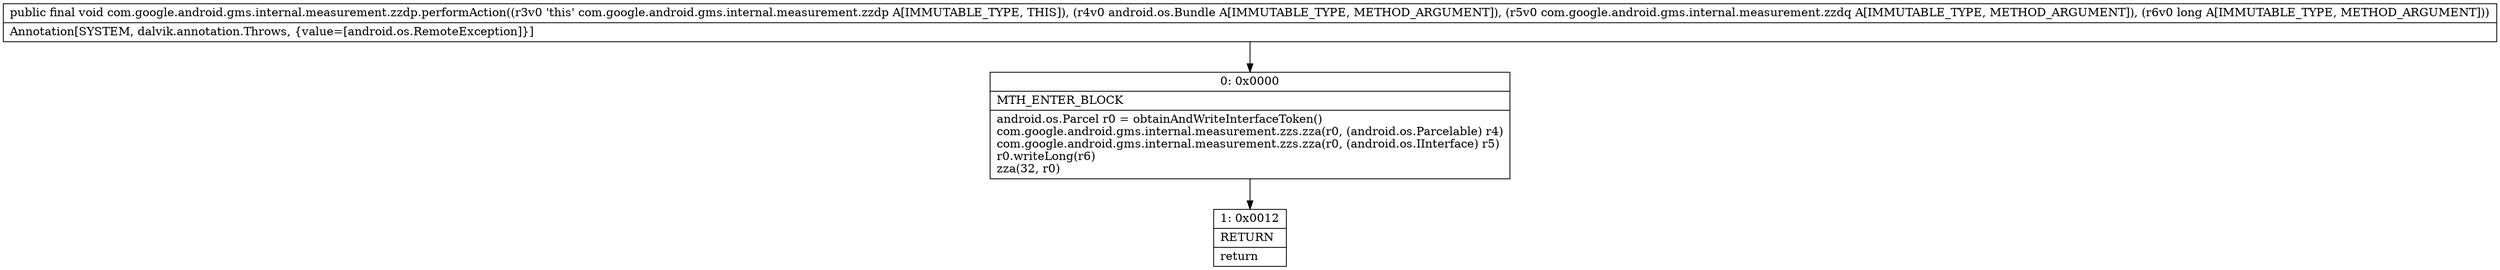 digraph "CFG forcom.google.android.gms.internal.measurement.zzdp.performAction(Landroid\/os\/Bundle;Lcom\/google\/android\/gms\/internal\/measurement\/zzdq;J)V" {
Node_0 [shape=record,label="{0\:\ 0x0000|MTH_ENTER_BLOCK\l|android.os.Parcel r0 = obtainAndWriteInterfaceToken()\lcom.google.android.gms.internal.measurement.zzs.zza(r0, (android.os.Parcelable) r4)\lcom.google.android.gms.internal.measurement.zzs.zza(r0, (android.os.IInterface) r5)\lr0.writeLong(r6)\lzza(32, r0)\l}"];
Node_1 [shape=record,label="{1\:\ 0x0012|RETURN\l|return\l}"];
MethodNode[shape=record,label="{public final void com.google.android.gms.internal.measurement.zzdp.performAction((r3v0 'this' com.google.android.gms.internal.measurement.zzdp A[IMMUTABLE_TYPE, THIS]), (r4v0 android.os.Bundle A[IMMUTABLE_TYPE, METHOD_ARGUMENT]), (r5v0 com.google.android.gms.internal.measurement.zzdq A[IMMUTABLE_TYPE, METHOD_ARGUMENT]), (r6v0 long A[IMMUTABLE_TYPE, METHOD_ARGUMENT]))  | Annotation[SYSTEM, dalvik.annotation.Throws, \{value=[android.os.RemoteException]\}]\l}"];
MethodNode -> Node_0;
Node_0 -> Node_1;
}

